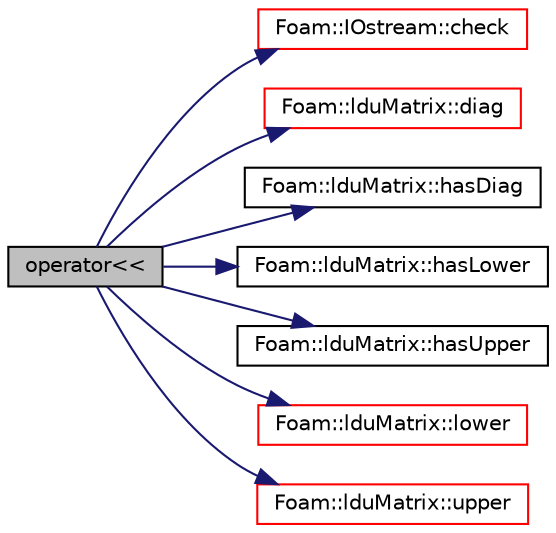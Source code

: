 digraph "operator&lt;&lt;"
{
  bgcolor="transparent";
  edge [fontname="Helvetica",fontsize="10",labelfontname="Helvetica",labelfontsize="10"];
  node [fontname="Helvetica",fontsize="10",shape=record];
  rankdir="LR";
  Node1 [label="operator\<\<",height=0.2,width=0.4,color="black", fillcolor="grey75", style="filled", fontcolor="black"];
  Node1 -> Node2 [color="midnightblue",fontsize="10",style="solid",fontname="Helvetica"];
  Node2 [label="Foam::IOstream::check",height=0.2,width=0.4,color="red",URL="$a01209.html#af85c845c01b78192c2f5302a271d153d",tooltip="Check IOstream status for given operation. "];
  Node1 -> Node3 [color="midnightblue",fontsize="10",style="solid",fontname="Helvetica"];
  Node3 [label="Foam::lduMatrix::diag",height=0.2,width=0.4,color="red",URL="$a01311.html#a9140aaa9630c2cba2fe28369a649f2f0"];
  Node1 -> Node4 [color="midnightblue",fontsize="10",style="solid",fontname="Helvetica"];
  Node4 [label="Foam::lduMatrix::hasDiag",height=0.2,width=0.4,color="black",URL="$a01311.html#a6b958249631cb87040243ed964b6a5d8"];
  Node1 -> Node5 [color="midnightblue",fontsize="10",style="solid",fontname="Helvetica"];
  Node5 [label="Foam::lduMatrix::hasLower",height=0.2,width=0.4,color="black",URL="$a01311.html#ab0863ea65ba998132a180c73e9a5afff"];
  Node1 -> Node6 [color="midnightblue",fontsize="10",style="solid",fontname="Helvetica"];
  Node6 [label="Foam::lduMatrix::hasUpper",height=0.2,width=0.4,color="black",URL="$a01311.html#ad074f554bd3a31420e7dca6a96be1037"];
  Node1 -> Node7 [color="midnightblue",fontsize="10",style="solid",fontname="Helvetica"];
  Node7 [label="Foam::lduMatrix::lower",height=0.2,width=0.4,color="red",URL="$a01311.html#a734a4ef740d3c42f77537ecea178a161"];
  Node1 -> Node8 [color="midnightblue",fontsize="10",style="solid",fontname="Helvetica"];
  Node8 [label="Foam::lduMatrix::upper",height=0.2,width=0.4,color="red",URL="$a01311.html#a11672a767f497e24dce3ff31da13d9d0"];
}
